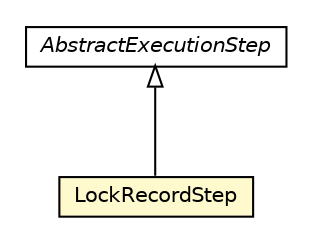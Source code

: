 #!/usr/local/bin/dot
#
# Class diagram 
# Generated by UMLGraph version R5_6-24-gf6e263 (http://www.umlgraph.org/)
#

digraph G {
	edge [fontname="Helvetica",fontsize=10,labelfontname="Helvetica",labelfontsize=10];
	node [fontname="Helvetica",fontsize=10,shape=plaintext];
	nodesep=0.25;
	ranksep=0.5;
	// com.orientechnologies.orient.core.sql.executor.LockRecordStep
	c1099831 [label=<<table title="com.orientechnologies.orient.core.sql.executor.LockRecordStep" border="0" cellborder="1" cellspacing="0" cellpadding="2" port="p" bgcolor="lemonChiffon" href="./LockRecordStep.html">
		<tr><td><table border="0" cellspacing="0" cellpadding="1">
<tr><td align="center" balign="center"> LockRecordStep </td></tr>
		</table></td></tr>
		</table>>, URL="./LockRecordStep.html", fontname="Helvetica", fontcolor="black", fontsize=10.0];
	// com.orientechnologies.orient.core.sql.executor.AbstractExecutionStep
	c1099862 [label=<<table title="com.orientechnologies.orient.core.sql.executor.AbstractExecutionStep" border="0" cellborder="1" cellspacing="0" cellpadding="2" port="p" href="./AbstractExecutionStep.html">
		<tr><td><table border="0" cellspacing="0" cellpadding="1">
<tr><td align="center" balign="center"><font face="Helvetica-Oblique"> AbstractExecutionStep </font></td></tr>
		</table></td></tr>
		</table>>, URL="./AbstractExecutionStep.html", fontname="Helvetica", fontcolor="black", fontsize=10.0];
	//com.orientechnologies.orient.core.sql.executor.LockRecordStep extends com.orientechnologies.orient.core.sql.executor.AbstractExecutionStep
	c1099862:p -> c1099831:p [dir=back,arrowtail=empty];
}

